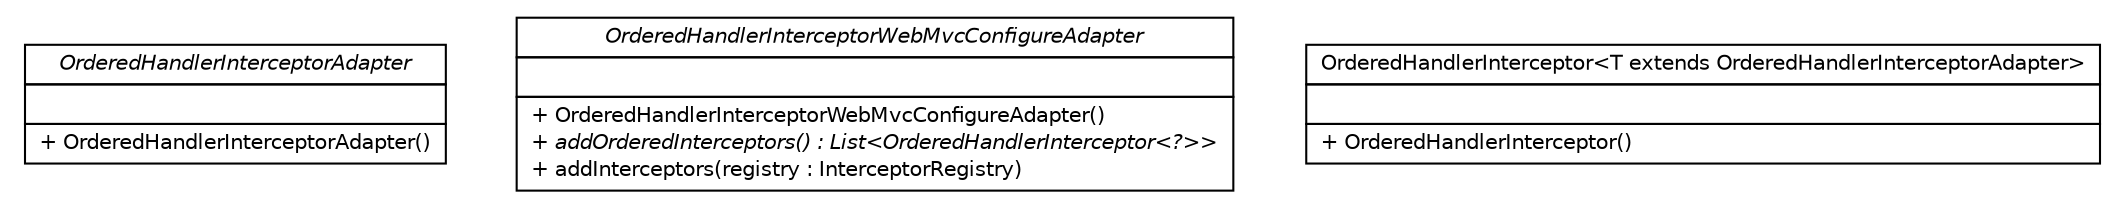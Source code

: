 #!/usr/local/bin/dot
#
# Class diagram 
# Generated by UMLGraph version R5_6-24-gf6e263 (http://www.umlgraph.org/)
#

digraph G {
	edge [fontname="Helvetica",fontsize=10,labelfontname="Helvetica",labelfontsize=10];
	node [fontname="Helvetica",fontsize=10,shape=plaintext];
	nodesep=0.25;
	ranksep=0.5;
	// top.infra.cloudready.boot.OrderedHandlerInterceptorAdapter
	c0 [label=<<table title="top.infra.cloudready.boot.OrderedHandlerInterceptorAdapter" border="0" cellborder="1" cellspacing="0" cellpadding="2" port="p" href="./OrderedHandlerInterceptorAdapter.html">
		<tr><td><table border="0" cellspacing="0" cellpadding="1">
<tr><td align="center" balign="center"><font face="Helvetica-Oblique"> OrderedHandlerInterceptorAdapter </font></td></tr>
		</table></td></tr>
		<tr><td><table border="0" cellspacing="0" cellpadding="1">
<tr><td align="left" balign="left">  </td></tr>
		</table></td></tr>
		<tr><td><table border="0" cellspacing="0" cellpadding="1">
<tr><td align="left" balign="left"> + OrderedHandlerInterceptorAdapter() </td></tr>
		</table></td></tr>
		</table>>, URL="./OrderedHandlerInterceptorAdapter.html", fontname="Helvetica", fontcolor="black", fontsize=10.0];
	// top.infra.cloudready.boot.OrderedHandlerInterceptorWebMvcConfigureAdapter
	c1 [label=<<table title="top.infra.cloudready.boot.OrderedHandlerInterceptorWebMvcConfigureAdapter" border="0" cellborder="1" cellspacing="0" cellpadding="2" port="p" href="./OrderedHandlerInterceptorWebMvcConfigureAdapter.html">
		<tr><td><table border="0" cellspacing="0" cellpadding="1">
<tr><td align="center" balign="center"><font face="Helvetica-Oblique"> OrderedHandlerInterceptorWebMvcConfigureAdapter </font></td></tr>
		</table></td></tr>
		<tr><td><table border="0" cellspacing="0" cellpadding="1">
<tr><td align="left" balign="left">  </td></tr>
		</table></td></tr>
		<tr><td><table border="0" cellspacing="0" cellpadding="1">
<tr><td align="left" balign="left"> + OrderedHandlerInterceptorWebMvcConfigureAdapter() </td></tr>
<tr><td align="left" balign="left"><font face="Helvetica-Oblique" point-size="10.0"> + addOrderedInterceptors() : List&lt;OrderedHandlerInterceptor&lt;?&gt;&gt; </font></td></tr>
<tr><td align="left" balign="left"> + addInterceptors(registry : InterceptorRegistry) </td></tr>
		</table></td></tr>
		</table>>, URL="./OrderedHandlerInterceptorWebMvcConfigureAdapter.html", fontname="Helvetica", fontcolor="black", fontsize=10.0];
	// top.infra.cloudready.boot.OrderedHandlerInterceptor<T extends top.infra.cloudready.boot.OrderedHandlerInterceptorAdapter>
	c2 [label=<<table title="top.infra.cloudready.boot.OrderedHandlerInterceptor" border="0" cellborder="1" cellspacing="0" cellpadding="2" port="p" href="./OrderedHandlerInterceptor.html">
		<tr><td><table border="0" cellspacing="0" cellpadding="1">
<tr><td align="center" balign="center"> OrderedHandlerInterceptor&lt;T extends OrderedHandlerInterceptorAdapter&gt; </td></tr>
		</table></td></tr>
		<tr><td><table border="0" cellspacing="0" cellpadding="1">
<tr><td align="left" balign="left">  </td></tr>
		</table></td></tr>
		<tr><td><table border="0" cellspacing="0" cellpadding="1">
<tr><td align="left" balign="left"> + OrderedHandlerInterceptor() </td></tr>
		</table></td></tr>
		</table>>, URL="./OrderedHandlerInterceptor.html", fontname="Helvetica", fontcolor="black", fontsize=10.0];
}

